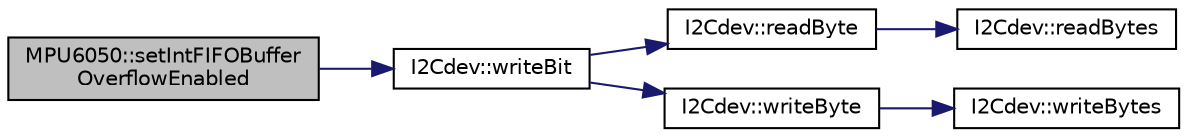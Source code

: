 digraph "MPU6050::setIntFIFOBufferOverflowEnabled"
{
  edge [fontname="Helvetica",fontsize="10",labelfontname="Helvetica",labelfontsize="10"];
  node [fontname="Helvetica",fontsize="10",shape=record];
  rankdir="LR";
  Node1081 [label="MPU6050::setIntFIFOBuffer\lOverflowEnabled",height=0.2,width=0.4,color="black", fillcolor="grey75", style="filled", fontcolor="black"];
  Node1081 -> Node1082 [color="midnightblue",fontsize="10",style="solid",fontname="Helvetica"];
  Node1082 [label="I2Cdev::writeBit",height=0.2,width=0.4,color="black", fillcolor="white", style="filled",URL="$class_i2_cdev.html#aa68890af87de5471d32e583ebbd91acb",tooltip="write a single bit in an 8-bit device register. "];
  Node1082 -> Node1083 [color="midnightblue",fontsize="10",style="solid",fontname="Helvetica"];
  Node1083 [label="I2Cdev::readByte",height=0.2,width=0.4,color="black", fillcolor="white", style="filled",URL="$class_i2_cdev.html#aef1db446b45660c6631fc780278ac366",tooltip="Read single byte from an 8-bit device register. "];
  Node1083 -> Node1084 [color="midnightblue",fontsize="10",style="solid",fontname="Helvetica"];
  Node1084 [label="I2Cdev::readBytes",height=0.2,width=0.4,color="black", fillcolor="white", style="filled",URL="$class_i2_cdev.html#ae1eed9468ce4653e080bfd8481d2ac88",tooltip="Read multiple bytes from an 8-bit device register. "];
  Node1082 -> Node1085 [color="midnightblue",fontsize="10",style="solid",fontname="Helvetica"];
  Node1085 [label="I2Cdev::writeByte",height=0.2,width=0.4,color="black", fillcolor="white", style="filled",URL="$class_i2_cdev.html#aeb297637ef985cd562da465ba61b7042",tooltip="Write single byte to an 8-bit device register. "];
  Node1085 -> Node1086 [color="midnightblue",fontsize="10",style="solid",fontname="Helvetica"];
  Node1086 [label="I2Cdev::writeBytes",height=0.2,width=0.4,color="black", fillcolor="white", style="filled",URL="$class_i2_cdev.html#aa4e39cac6c0eac5112f9132084bcc93e"];
}
